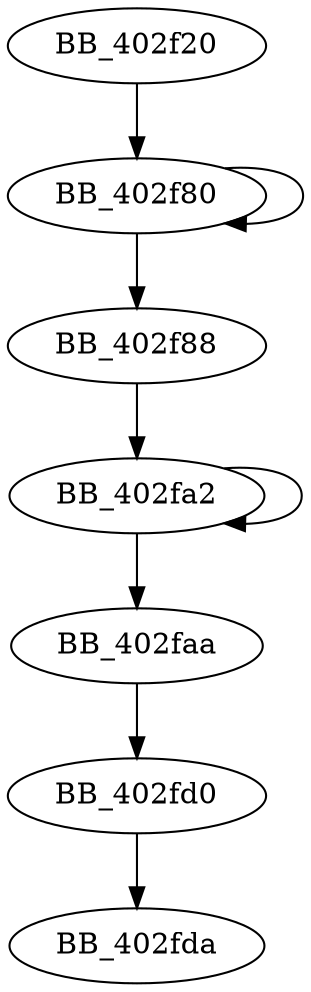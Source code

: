 DiGraph sub_402F20{
BB_402f20->BB_402f80
BB_402f80->BB_402f80
BB_402f80->BB_402f88
BB_402f88->BB_402fa2
BB_402fa2->BB_402fa2
BB_402fa2->BB_402faa
BB_402faa->BB_402fd0
BB_402fd0->BB_402fda
}
